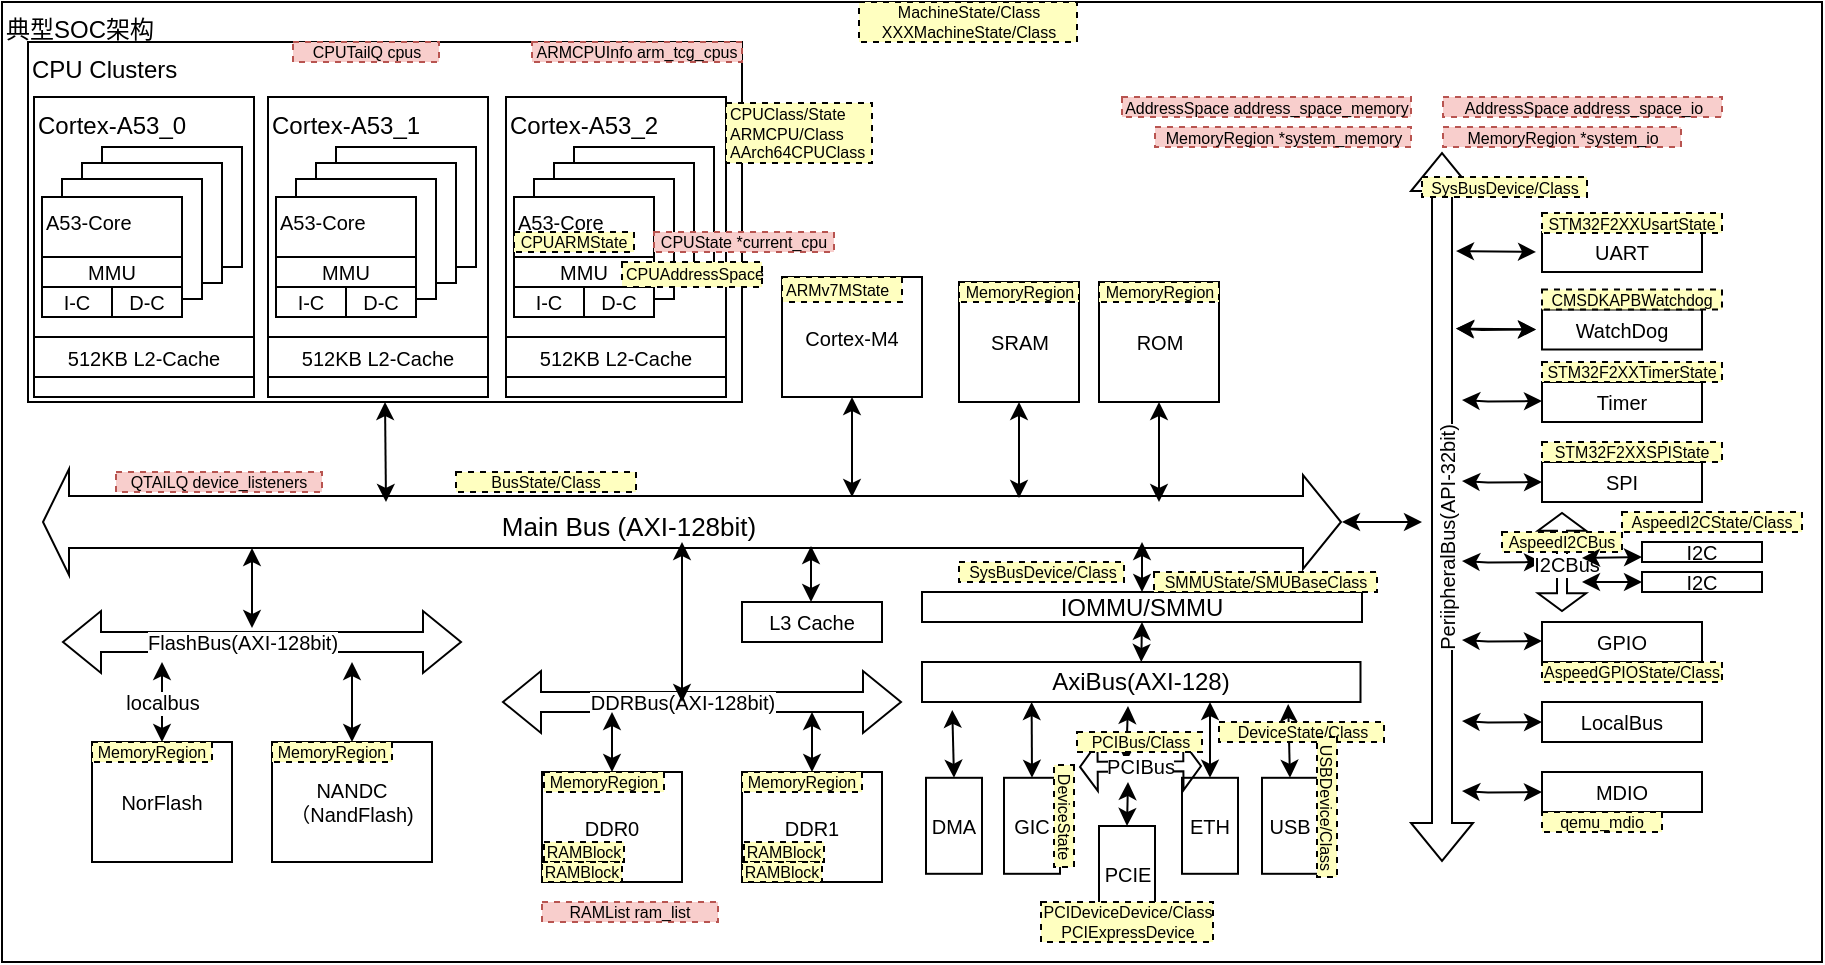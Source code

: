 <mxfile version="16.6.1" type="github">
  <diagram id="VnctqEvDakH-E4vY3DTq" name="Page-1">
    <mxGraphModel dx="1422" dy="849" grid="1" gridSize="10" guides="1" tooltips="1" connect="1" arrows="1" fold="1" page="1" pageScale="1" pageWidth="827" pageHeight="1169" math="0" shadow="0">
      <root>
        <mxCell id="0" />
        <mxCell id="1" parent="0" />
        <mxCell id="Lrsph0wkBrEnWwIKH0t9-1" value="&lt;font style=&quot;font-size: 12px&quot;&gt;典型SOC架构&lt;/font&gt;" style="rounded=0;whiteSpace=wrap;html=1;fontSize=8;align=left;verticalAlign=top;" vertex="1" parent="1">
          <mxGeometry x="20" y="50" width="910" height="480" as="geometry" />
        </mxCell>
        <mxCell id="Lrsph0wkBrEnWwIKH0t9-2" value="CPU Clusters" style="rounded=0;whiteSpace=wrap;html=1;align=left;verticalAlign=top;" vertex="1" parent="1">
          <mxGeometry x="33" y="70" width="357" height="180" as="geometry" />
        </mxCell>
        <mxCell id="Lrsph0wkBrEnWwIKH0t9-3" value="Cortex-A53_0" style="rounded=0;whiteSpace=wrap;html=1;align=left;horizontal=1;verticalAlign=top;" vertex="1" parent="1">
          <mxGeometry x="36" y="97.5" width="110" height="150" as="geometry" />
        </mxCell>
        <mxCell id="Lrsph0wkBrEnWwIKH0t9-4" value="" style="rounded=0;whiteSpace=wrap;html=1;align=left;verticalAlign=top;fontSize=9;" vertex="1" parent="1">
          <mxGeometry x="70" y="122.5" width="70" height="60" as="geometry" />
        </mxCell>
        <mxCell id="Lrsph0wkBrEnWwIKH0t9-5" value="" style="rounded=0;whiteSpace=wrap;html=1;align=left;verticalAlign=top;fontSize=9;" vertex="1" parent="1">
          <mxGeometry x="60" y="130.5" width="70" height="60" as="geometry" />
        </mxCell>
        <mxCell id="Lrsph0wkBrEnWwIKH0t9-6" value="" style="rounded=0;whiteSpace=wrap;html=1;align=left;verticalAlign=top;fontSize=9;" vertex="1" parent="1">
          <mxGeometry x="50" y="138.5" width="70" height="60" as="geometry" />
        </mxCell>
        <mxCell id="Lrsph0wkBrEnWwIKH0t9-7" value="&lt;span style=&quot;font-size: 10px&quot;&gt;A53-Core&lt;/span&gt;" style="rounded=0;whiteSpace=wrap;html=1;align=left;verticalAlign=top;fontSize=9;" vertex="1" parent="1">
          <mxGeometry x="40" y="147.5" width="70" height="60" as="geometry" />
        </mxCell>
        <mxCell id="Lrsph0wkBrEnWwIKH0t9-8" value="GIC" style="rounded=0;whiteSpace=wrap;html=1;fontSize=10;" vertex="1" parent="1">
          <mxGeometry x="521" y="437.9" width="28" height="48" as="geometry" />
        </mxCell>
        <mxCell id="Lrsph0wkBrEnWwIKH0t9-9" value="" style="shape=flexArrow;endArrow=classic;startArrow=classic;html=1;rounded=0;fontSize=10;startWidth=26;startSize=4;width=26;" edge="1" parent="1">
          <mxGeometry width="100" height="100" relative="1" as="geometry">
            <mxPoint x="40" y="310" as="sourcePoint" />
            <mxPoint x="690" y="310" as="targetPoint" />
          </mxGeometry>
        </mxCell>
        <mxCell id="Lrsph0wkBrEnWwIKH0t9-10" value="Main Bus (AXI-128bit)" style="edgeLabel;html=1;align=center;verticalAlign=middle;resizable=0;points=[];fontSize=13;" vertex="1" connectable="0" parent="Lrsph0wkBrEnWwIKH0t9-9">
          <mxGeometry x="-0.099" y="-2" relative="1" as="geometry">
            <mxPoint as="offset" />
          </mxGeometry>
        </mxCell>
        <mxCell id="Lrsph0wkBrEnWwIKH0t9-11" value="SRAM" style="rounded=0;whiteSpace=wrap;html=1;fontSize=10;" vertex="1" parent="1">
          <mxGeometry x="498.5" y="190" width="60" height="60" as="geometry" />
        </mxCell>
        <mxCell id="Lrsph0wkBrEnWwIKH0t9-12" value="NorFlash" style="rounded=0;whiteSpace=wrap;html=1;fontSize=10;" vertex="1" parent="1">
          <mxGeometry x="65" y="420" width="70" height="60" as="geometry" />
        </mxCell>
        <mxCell id="Lrsph0wkBrEnWwIKH0t9-13" value="DDR0" style="rounded=0;whiteSpace=wrap;html=1;fontSize=10;" vertex="1" parent="1">
          <mxGeometry x="290" y="435" width="70" height="55" as="geometry" />
        </mxCell>
        <mxCell id="Lrsph0wkBrEnWwIKH0t9-14" value="" style="shape=flexArrow;endArrow=classic;startArrow=classic;html=1;rounded=0;fontSize=10;" edge="1" parent="1">
          <mxGeometry width="100" height="100" relative="1" as="geometry">
            <mxPoint x="50" y="370" as="sourcePoint" />
            <mxPoint x="250" y="370" as="targetPoint" />
          </mxGeometry>
        </mxCell>
        <mxCell id="Lrsph0wkBrEnWwIKH0t9-15" value="FlashBus(AXI-128bit)" style="edgeLabel;html=1;align=center;verticalAlign=middle;resizable=0;points=[];fontSize=10;" vertex="1" connectable="0" parent="Lrsph0wkBrEnWwIKH0t9-14">
          <mxGeometry x="-0.099" y="-2" relative="1" as="geometry">
            <mxPoint y="-2" as="offset" />
          </mxGeometry>
        </mxCell>
        <mxCell id="Lrsph0wkBrEnWwIKH0t9-16" value="NANDC&lt;br&gt;（NandFlash)" style="rounded=0;whiteSpace=wrap;html=1;fontSize=10;" vertex="1" parent="1">
          <mxGeometry x="155" y="420" width="80" height="60" as="geometry" />
        </mxCell>
        <mxCell id="Lrsph0wkBrEnWwIKH0t9-17" value="DMA" style="rounded=0;whiteSpace=wrap;html=1;fontSize=10;" vertex="1" parent="1">
          <mxGeometry x="482" y="437.9" width="28" height="48" as="geometry" />
        </mxCell>
        <mxCell id="Lrsph0wkBrEnWwIKH0t9-18" value="" style="shape=flexArrow;endArrow=classic;startArrow=classic;html=1;rounded=0;fontSize=10;" edge="1" parent="1">
          <mxGeometry width="100" height="100" relative="1" as="geometry">
            <mxPoint x="270" y="400" as="sourcePoint" />
            <mxPoint x="470" y="400" as="targetPoint" />
          </mxGeometry>
        </mxCell>
        <mxCell id="Lrsph0wkBrEnWwIKH0t9-19" value="DDRBus(AXI-128bit)" style="edgeLabel;html=1;align=center;verticalAlign=middle;resizable=0;points=[];fontSize=10;" vertex="1" connectable="0" parent="Lrsph0wkBrEnWwIKH0t9-18">
          <mxGeometry x="-0.099" y="-2" relative="1" as="geometry">
            <mxPoint y="-2" as="offset" />
          </mxGeometry>
        </mxCell>
        <mxCell id="Lrsph0wkBrEnWwIKH0t9-20" value="MMU" style="rounded=0;whiteSpace=wrap;html=1;fontSize=10;" vertex="1" parent="1">
          <mxGeometry x="40" y="177.5" width="70" height="15" as="geometry" />
        </mxCell>
        <mxCell id="Lrsph0wkBrEnWwIKH0t9-21" value="IOMMU/SMMU" style="rounded=0;whiteSpace=wrap;html=1;fontSize=12;" vertex="1" parent="1">
          <mxGeometry x="480" y="345" width="220" height="15" as="geometry" />
        </mxCell>
        <mxCell id="Lrsph0wkBrEnWwIKH0t9-22" value="" style="endArrow=classic;startArrow=classic;html=1;rounded=0;fontSize=10;entryX=0.5;entryY=0;entryDx=0;entryDy=0;" edge="1" parent="1" target="Lrsph0wkBrEnWwIKH0t9-21">
          <mxGeometry width="50" height="50" relative="1" as="geometry">
            <mxPoint x="590" y="320" as="sourcePoint" />
            <mxPoint x="655" y="177.5" as="targetPoint" />
          </mxGeometry>
        </mxCell>
        <mxCell id="Lrsph0wkBrEnWwIKH0t9-23" value="PCIE" style="rounded=0;whiteSpace=wrap;html=1;fontSize=10;" vertex="1" parent="1">
          <mxGeometry x="568.5" y="462.0" width="28" height="48" as="geometry" />
        </mxCell>
        <mxCell id="Lrsph0wkBrEnWwIKH0t9-24" value="" style="endArrow=classic;startArrow=classic;html=1;rounded=0;fontSize=10;entryX=0.5;entryY=1;entryDx=0;entryDy=0;" edge="1" parent="1" target="Lrsph0wkBrEnWwIKH0t9-11">
          <mxGeometry width="50" height="50" relative="1" as="geometry">
            <mxPoint x="528.5" y="298" as="sourcePoint" />
            <mxPoint x="717" y="257.5" as="targetPoint" />
          </mxGeometry>
        </mxCell>
        <mxCell id="Lrsph0wkBrEnWwIKH0t9-25" value="" style="endArrow=classic;startArrow=classic;html=1;rounded=0;fontSize=10;entryX=0.5;entryY=0;entryDx=0;entryDy=0;exitX=0.25;exitY=1;exitDx=0;exitDy=0;" edge="1" parent="1" source="Lrsph0wkBrEnWwIKH0t9-50" target="Lrsph0wkBrEnWwIKH0t9-8">
          <mxGeometry width="50" height="50" relative="1" as="geometry">
            <mxPoint x="560" y="407.9" as="sourcePoint" />
            <mxPoint x="563" y="552.9" as="targetPoint" />
          </mxGeometry>
        </mxCell>
        <mxCell id="Lrsph0wkBrEnWwIKH0t9-26" value="" style="endArrow=classic;startArrow=classic;html=1;rounded=0;fontSize=10;entryX=0.5;entryY=1;entryDx=0;entryDy=0;" edge="1" parent="1" target="Lrsph0wkBrEnWwIKH0t9-2">
          <mxGeometry width="50" height="50" relative="1" as="geometry">
            <mxPoint x="212" y="300" as="sourcePoint" />
            <mxPoint x="485" y="260" as="targetPoint" />
          </mxGeometry>
        </mxCell>
        <mxCell id="Lrsph0wkBrEnWwIKH0t9-27" value="" style="endArrow=classic;startArrow=classic;html=1;rounded=0;fontSize=10;" edge="1" parent="1">
          <mxGeometry width="50" height="50" relative="1" as="geometry">
            <mxPoint x="145" y="363" as="sourcePoint" />
            <mxPoint x="145" y="323" as="targetPoint" />
          </mxGeometry>
        </mxCell>
        <mxCell id="Lrsph0wkBrEnWwIKH0t9-28" value="localbus" style="endArrow=classic;startArrow=classic;html=1;rounded=0;fontSize=10;" edge="1" parent="1">
          <mxGeometry width="50" height="50" relative="1" as="geometry">
            <mxPoint x="100" y="420" as="sourcePoint" />
            <mxPoint x="100" y="380" as="targetPoint" />
          </mxGeometry>
        </mxCell>
        <mxCell id="Lrsph0wkBrEnWwIKH0t9-29" value="" style="endArrow=classic;startArrow=classic;html=1;rounded=0;fontSize=10;" edge="1" parent="1">
          <mxGeometry width="50" height="50" relative="1" as="geometry">
            <mxPoint x="195" y="420" as="sourcePoint" />
            <mxPoint x="195" y="380" as="targetPoint" />
          </mxGeometry>
        </mxCell>
        <mxCell id="Lrsph0wkBrEnWwIKH0t9-30" value="DDR1" style="rounded=0;whiteSpace=wrap;html=1;fontSize=10;" vertex="1" parent="1">
          <mxGeometry x="390" y="435" width="70" height="55" as="geometry" />
        </mxCell>
        <mxCell id="Lrsph0wkBrEnWwIKH0t9-31" value="" style="endArrow=classic;startArrow=classic;html=1;rounded=0;fontSize=10;" edge="1" parent="1">
          <mxGeometry width="50" height="50" relative="1" as="geometry">
            <mxPoint x="424.5" y="350" as="sourcePoint" />
            <mxPoint x="424.5" y="322" as="targetPoint" />
          </mxGeometry>
        </mxCell>
        <mxCell id="Lrsph0wkBrEnWwIKH0t9-32" value="" style="endArrow=classic;startArrow=classic;html=1;rounded=0;fontSize=10;exitX=0.5;exitY=0;exitDx=0;exitDy=0;" edge="1" parent="1" source="Lrsph0wkBrEnWwIKH0t9-13">
          <mxGeometry width="50" height="50" relative="1" as="geometry">
            <mxPoint x="370" y="385" as="sourcePoint" />
            <mxPoint x="325" y="405" as="targetPoint" />
          </mxGeometry>
        </mxCell>
        <mxCell id="Lrsph0wkBrEnWwIKH0t9-33" value="" style="endArrow=classic;startArrow=classic;html=1;rounded=0;fontSize=10;exitX=0.5;exitY=0;exitDx=0;exitDy=0;" edge="1" parent="1" source="Lrsph0wkBrEnWwIKH0t9-30">
          <mxGeometry width="50" height="50" relative="1" as="geometry">
            <mxPoint x="335" y="445" as="sourcePoint" />
            <mxPoint x="425" y="405" as="targetPoint" />
          </mxGeometry>
        </mxCell>
        <mxCell id="Lrsph0wkBrEnWwIKH0t9-34" value="" style="shape=flexArrow;endArrow=classic;startArrow=classic;html=1;rounded=0;fontSize=10;" edge="1" parent="1">
          <mxGeometry width="100" height="100" relative="1" as="geometry">
            <mxPoint x="740" y="480" as="sourcePoint" />
            <mxPoint x="740" y="125" as="targetPoint" />
          </mxGeometry>
        </mxCell>
        <mxCell id="Lrsph0wkBrEnWwIKH0t9-35" value="PeriipheralBus(API-32bit)" style="edgeLabel;html=1;align=center;verticalAlign=middle;resizable=0;points=[];fontSize=10;horizontal=0;" vertex="1" connectable="0" parent="Lrsph0wkBrEnWwIKH0t9-34">
          <mxGeometry x="-0.099" y="-2" relative="1" as="geometry">
            <mxPoint y="-2" as="offset" />
          </mxGeometry>
        </mxCell>
        <mxCell id="Lrsph0wkBrEnWwIKH0t9-36" value="" style="endArrow=classic;startArrow=classic;html=1;rounded=0;fontSize=10;" edge="1" parent="1">
          <mxGeometry width="50" height="50" relative="1" as="geometry">
            <mxPoint x="690" y="310" as="sourcePoint" />
            <mxPoint x="730" y="310" as="targetPoint" />
          </mxGeometry>
        </mxCell>
        <mxCell id="Lrsph0wkBrEnWwIKH0t9-37" value="UART" style="rounded=0;whiteSpace=wrap;html=1;fontSize=10;horizontal=1;" vertex="1" parent="1">
          <mxGeometry x="790" y="165" width="80" height="20" as="geometry" />
        </mxCell>
        <mxCell id="Lrsph0wkBrEnWwIKH0t9-38" value="" style="endArrow=classic;startArrow=classic;html=1;rounded=0;fontSize=10;" edge="1" parent="1">
          <mxGeometry width="50" height="50" relative="1" as="geometry">
            <mxPoint x="747" y="174.5" as="sourcePoint" />
            <mxPoint x="787" y="175" as="targetPoint" />
          </mxGeometry>
        </mxCell>
        <mxCell id="Lrsph0wkBrEnWwIKH0t9-39" value="Cortex-M4" style="rounded=0;whiteSpace=wrap;html=1;fontSize=10;" vertex="1" parent="1">
          <mxGeometry x="410" y="187.5" width="70" height="60" as="geometry" />
        </mxCell>
        <mxCell id="Lrsph0wkBrEnWwIKH0t9-40" value="" style="endArrow=classic;startArrow=classic;html=1;rounded=0;fontSize=10;entryX=0.5;entryY=1;entryDx=0;entryDy=0;" edge="1" parent="1" target="Lrsph0wkBrEnWwIKH0t9-39">
          <mxGeometry width="50" height="50" relative="1" as="geometry">
            <mxPoint x="445" y="297.5" as="sourcePoint" />
            <mxPoint x="595" y="257.5" as="targetPoint" />
          </mxGeometry>
        </mxCell>
        <mxCell id="Lrsph0wkBrEnWwIKH0t9-41" value="WatchDog" style="rounded=0;whiteSpace=wrap;html=1;fontSize=10;horizontal=1;" vertex="1" parent="1">
          <mxGeometry x="790" y="203.75" width="80" height="20" as="geometry" />
        </mxCell>
        <mxCell id="Lrsph0wkBrEnWwIKH0t9-42" value="Timer" style="rounded=0;whiteSpace=wrap;html=1;fontSize=10;horizontal=1;" vertex="1" parent="1">
          <mxGeometry x="790" y="240" width="80" height="20" as="geometry" />
        </mxCell>
        <mxCell id="Lrsph0wkBrEnWwIKH0t9-43" value="SPI" style="rounded=0;whiteSpace=wrap;html=1;fontSize=10;horizontal=1;" vertex="1" parent="1">
          <mxGeometry x="790" y="280" width="80" height="20" as="geometry" />
        </mxCell>
        <mxCell id="Lrsph0wkBrEnWwIKH0t9-44" value="I2C" style="rounded=0;whiteSpace=wrap;html=1;fontSize=10;horizontal=1;" vertex="1" parent="1">
          <mxGeometry x="840" y="320" width="60" height="10" as="geometry" />
        </mxCell>
        <mxCell id="Lrsph0wkBrEnWwIKH0t9-45" value="GPIO" style="rounded=0;whiteSpace=wrap;html=1;fontSize=10;horizontal=1;" vertex="1" parent="1">
          <mxGeometry x="790" y="360" width="80" height="20" as="geometry" />
        </mxCell>
        <mxCell id="Lrsph0wkBrEnWwIKH0t9-46" value="ROM" style="rounded=0;whiteSpace=wrap;html=1;fontSize=10;" vertex="1" parent="1">
          <mxGeometry x="568.5" y="190" width="60" height="60" as="geometry" />
        </mxCell>
        <mxCell id="Lrsph0wkBrEnWwIKH0t9-47" value="" style="endArrow=classic;startArrow=classic;html=1;rounded=0;fontSize=10;entryX=0.5;entryY=1;entryDx=0;entryDy=0;" edge="1" parent="1" target="Lrsph0wkBrEnWwIKH0t9-46">
          <mxGeometry width="50" height="50" relative="1" as="geometry">
            <mxPoint x="598.5" y="300" as="sourcePoint" />
            <mxPoint x="538.5" y="260" as="targetPoint" />
          </mxGeometry>
        </mxCell>
        <mxCell id="Lrsph0wkBrEnWwIKH0t9-48" value="L3 Cache" style="rounded=0;whiteSpace=wrap;html=1;fontSize=10;" vertex="1" parent="1">
          <mxGeometry x="390" y="350" width="70" height="20" as="geometry" />
        </mxCell>
        <mxCell id="Lrsph0wkBrEnWwIKH0t9-49" value="" style="endArrow=classic;startArrow=classic;html=1;rounded=0;fontSize=10;" edge="1" parent="1">
          <mxGeometry width="50" height="50" relative="1" as="geometry">
            <mxPoint x="360" y="400" as="sourcePoint" />
            <mxPoint x="360" y="320" as="targetPoint" />
          </mxGeometry>
        </mxCell>
        <mxCell id="Lrsph0wkBrEnWwIKH0t9-50" value="AxiBus(AXI-128)" style="rounded=0;whiteSpace=wrap;html=1;fontSize=12;" vertex="1" parent="1">
          <mxGeometry x="480" y="380" width="219.25" height="20" as="geometry" />
        </mxCell>
        <mxCell id="Lrsph0wkBrEnWwIKH0t9-51" value="" style="endArrow=classic;startArrow=classic;html=1;rounded=0;fontSize=10;entryX=0.5;entryY=0;entryDx=0;entryDy=0;exitX=0.5;exitY=1;exitDx=0;exitDy=0;" edge="1" parent="1" source="Lrsph0wkBrEnWwIKH0t9-21" target="Lrsph0wkBrEnWwIKH0t9-50">
          <mxGeometry width="50" height="50" relative="1" as="geometry">
            <mxPoint x="570" y="370" as="sourcePoint" />
            <mxPoint x="580" y="358" as="targetPoint" />
          </mxGeometry>
        </mxCell>
        <mxCell id="Lrsph0wkBrEnWwIKH0t9-52" value="ETH" style="rounded=0;whiteSpace=wrap;html=1;fontSize=10;" vertex="1" parent="1">
          <mxGeometry x="610" y="437.9" width="28" height="48" as="geometry" />
        </mxCell>
        <mxCell id="Lrsph0wkBrEnWwIKH0t9-53" value="" style="endArrow=classic;startArrow=classic;html=1;rounded=0;fontSize=10;" edge="1" parent="1">
          <mxGeometry width="50" height="50" relative="1" as="geometry">
            <mxPoint x="747" y="213.25" as="sourcePoint" />
            <mxPoint x="787" y="213.75" as="targetPoint" />
          </mxGeometry>
        </mxCell>
        <mxCell id="Lrsph0wkBrEnWwIKH0t9-54" value="" style="endArrow=classic;startArrow=classic;html=1;rounded=0;fontSize=10;" edge="1" parent="1">
          <mxGeometry width="50" height="50" relative="1" as="geometry">
            <mxPoint x="747" y="213.25" as="sourcePoint" />
            <mxPoint x="787" y="213.75" as="targetPoint" />
            <Array as="points">
              <mxPoint x="760" y="214" />
            </Array>
          </mxGeometry>
        </mxCell>
        <mxCell id="Lrsph0wkBrEnWwIKH0t9-55" value="" style="endArrow=classic;startArrow=classic;html=1;rounded=0;fontSize=10;" edge="1" parent="1">
          <mxGeometry width="50" height="50" relative="1" as="geometry">
            <mxPoint x="750" y="249" as="sourcePoint" />
            <mxPoint x="790" y="249.5" as="targetPoint" />
            <Array as="points">
              <mxPoint x="763" y="249.75" />
            </Array>
          </mxGeometry>
        </mxCell>
        <mxCell id="Lrsph0wkBrEnWwIKH0t9-56" value="" style="endArrow=classic;startArrow=classic;html=1;rounded=0;fontSize=10;" edge="1" parent="1">
          <mxGeometry width="50" height="50" relative="1" as="geometry">
            <mxPoint x="750" y="289.5" as="sourcePoint" />
            <mxPoint x="790" y="290" as="targetPoint" />
            <Array as="points">
              <mxPoint x="763" y="290.25" />
            </Array>
          </mxGeometry>
        </mxCell>
        <mxCell id="Lrsph0wkBrEnWwIKH0t9-57" value="" style="endArrow=classic;startArrow=classic;html=1;rounded=0;fontSize=10;" edge="1" parent="1">
          <mxGeometry width="50" height="50" relative="1" as="geometry">
            <mxPoint x="750" y="329.5" as="sourcePoint" />
            <mxPoint x="790" y="330" as="targetPoint" />
            <Array as="points">
              <mxPoint x="763" y="330.25" />
            </Array>
          </mxGeometry>
        </mxCell>
        <mxCell id="Lrsph0wkBrEnWwIKH0t9-58" value="" style="endArrow=classic;startArrow=classic;html=1;rounded=0;fontSize=10;" edge="1" parent="1">
          <mxGeometry width="50" height="50" relative="1" as="geometry">
            <mxPoint x="750" y="369" as="sourcePoint" />
            <mxPoint x="790" y="369.5" as="targetPoint" />
            <Array as="points">
              <mxPoint x="763" y="369.75" />
            </Array>
          </mxGeometry>
        </mxCell>
        <mxCell id="Lrsph0wkBrEnWwIKH0t9-59" value="LocalBus" style="rounded=0;whiteSpace=wrap;html=1;fontSize=10;horizontal=1;" vertex="1" parent="1">
          <mxGeometry x="790" y="400" width="80" height="20" as="geometry" />
        </mxCell>
        <mxCell id="Lrsph0wkBrEnWwIKH0t9-60" value="MDIO" style="rounded=0;whiteSpace=wrap;html=1;fontSize=10;horizontal=1;" vertex="1" parent="1">
          <mxGeometry x="790" y="435" width="80" height="20" as="geometry" />
        </mxCell>
        <mxCell id="Lrsph0wkBrEnWwIKH0t9-61" value="" style="endArrow=classic;startArrow=classic;html=1;rounded=0;fontSize=10;" edge="1" parent="1">
          <mxGeometry width="50" height="50" relative="1" as="geometry">
            <mxPoint x="750" y="409.5" as="sourcePoint" />
            <mxPoint x="790" y="410" as="targetPoint" />
            <Array as="points">
              <mxPoint x="763" y="410.25" />
            </Array>
          </mxGeometry>
        </mxCell>
        <mxCell id="Lrsph0wkBrEnWwIKH0t9-62" value="" style="endArrow=classic;startArrow=classic;html=1;rounded=0;fontSize=10;" edge="1" parent="1">
          <mxGeometry width="50" height="50" relative="1" as="geometry">
            <mxPoint x="750" y="444.5" as="sourcePoint" />
            <mxPoint x="790" y="445" as="targetPoint" />
            <Array as="points">
              <mxPoint x="763" y="445.25" />
            </Array>
          </mxGeometry>
        </mxCell>
        <mxCell id="Lrsph0wkBrEnWwIKH0t9-63" value="&lt;font style=&quot;font-size: 10px&quot;&gt;I-C&lt;/font&gt;" style="rounded=0;whiteSpace=wrap;html=1;fontSize=7;" vertex="1" parent="1">
          <mxGeometry x="40" y="192.5" width="35" height="15" as="geometry" />
        </mxCell>
        <mxCell id="Lrsph0wkBrEnWwIKH0t9-64" value="D-C" style="rounded=0;whiteSpace=wrap;html=1;fontSize=10;" vertex="1" parent="1">
          <mxGeometry x="75" y="192.5" width="35" height="15" as="geometry" />
        </mxCell>
        <mxCell id="Lrsph0wkBrEnWwIKH0t9-65" value="512KB L2-Cache" style="rounded=0;whiteSpace=wrap;html=1;fontSize=10;" vertex="1" parent="1">
          <mxGeometry x="36" y="217.5" width="110" height="20" as="geometry" />
        </mxCell>
        <mxCell id="Lrsph0wkBrEnWwIKH0t9-66" value="Cortex-A53_1" style="rounded=0;whiteSpace=wrap;html=1;align=left;horizontal=1;verticalAlign=top;" vertex="1" parent="1">
          <mxGeometry x="153" y="97.5" width="110" height="150" as="geometry" />
        </mxCell>
        <mxCell id="Lrsph0wkBrEnWwIKH0t9-67" value="" style="rounded=0;whiteSpace=wrap;html=1;align=left;verticalAlign=top;fontSize=9;" vertex="1" parent="1">
          <mxGeometry x="187" y="122.5" width="70" height="60" as="geometry" />
        </mxCell>
        <mxCell id="Lrsph0wkBrEnWwIKH0t9-68" value="" style="rounded=0;whiteSpace=wrap;html=1;align=left;verticalAlign=top;fontSize=9;" vertex="1" parent="1">
          <mxGeometry x="177" y="130.5" width="70" height="60" as="geometry" />
        </mxCell>
        <mxCell id="Lrsph0wkBrEnWwIKH0t9-69" value="" style="rounded=0;whiteSpace=wrap;html=1;align=left;verticalAlign=top;fontSize=9;" vertex="1" parent="1">
          <mxGeometry x="167" y="138.5" width="70" height="60" as="geometry" />
        </mxCell>
        <mxCell id="Lrsph0wkBrEnWwIKH0t9-70" value="&lt;span style=&quot;font-size: 10px&quot;&gt;A53-Core&lt;/span&gt;" style="rounded=0;whiteSpace=wrap;html=1;align=left;verticalAlign=top;fontSize=9;" vertex="1" parent="1">
          <mxGeometry x="157" y="147.5" width="70" height="60" as="geometry" />
        </mxCell>
        <mxCell id="Lrsph0wkBrEnWwIKH0t9-71" value="MMU" style="rounded=0;whiteSpace=wrap;html=1;fontSize=10;" vertex="1" parent="1">
          <mxGeometry x="157" y="177.5" width="70" height="15" as="geometry" />
        </mxCell>
        <mxCell id="Lrsph0wkBrEnWwIKH0t9-72" value="I-C" style="rounded=0;whiteSpace=wrap;html=1;fontSize=10;" vertex="1" parent="1">
          <mxGeometry x="157" y="192.5" width="35" height="15" as="geometry" />
        </mxCell>
        <mxCell id="Lrsph0wkBrEnWwIKH0t9-73" value="D-C" style="rounded=0;whiteSpace=wrap;html=1;fontSize=10;" vertex="1" parent="1">
          <mxGeometry x="192" y="192.5" width="35" height="15" as="geometry" />
        </mxCell>
        <mxCell id="Lrsph0wkBrEnWwIKH0t9-74" value="512KB L2-Cache" style="rounded=0;whiteSpace=wrap;html=1;fontSize=10;" vertex="1" parent="1">
          <mxGeometry x="153" y="217.5" width="110" height="20" as="geometry" />
        </mxCell>
        <mxCell id="Lrsph0wkBrEnWwIKH0t9-75" value="Cortex-A53_2" style="rounded=0;whiteSpace=wrap;html=1;align=left;horizontal=1;verticalAlign=top;" vertex="1" parent="1">
          <mxGeometry x="272" y="97.5" width="110" height="150" as="geometry" />
        </mxCell>
        <mxCell id="Lrsph0wkBrEnWwIKH0t9-76" value="" style="rounded=0;whiteSpace=wrap;html=1;align=left;verticalAlign=top;fontSize=9;" vertex="1" parent="1">
          <mxGeometry x="306" y="122.5" width="70" height="60" as="geometry" />
        </mxCell>
        <mxCell id="Lrsph0wkBrEnWwIKH0t9-77" value="" style="rounded=0;whiteSpace=wrap;html=1;align=left;verticalAlign=top;fontSize=9;" vertex="1" parent="1">
          <mxGeometry x="296" y="130.5" width="70" height="60" as="geometry" />
        </mxCell>
        <mxCell id="Lrsph0wkBrEnWwIKH0t9-78" value="" style="rounded=0;whiteSpace=wrap;html=1;align=left;verticalAlign=top;fontSize=9;" vertex="1" parent="1">
          <mxGeometry x="286" y="138.5" width="70" height="60" as="geometry" />
        </mxCell>
        <mxCell id="Lrsph0wkBrEnWwIKH0t9-79" value="&lt;span style=&quot;font-size: 10px&quot;&gt;A53-Core&lt;/span&gt;" style="rounded=0;whiteSpace=wrap;html=1;align=left;verticalAlign=top;fontSize=9;" vertex="1" parent="1">
          <mxGeometry x="276" y="147.5" width="70" height="60" as="geometry" />
        </mxCell>
        <mxCell id="Lrsph0wkBrEnWwIKH0t9-80" value="MMU" style="rounded=0;whiteSpace=wrap;html=1;fontSize=10;" vertex="1" parent="1">
          <mxGeometry x="276" y="177.5" width="70" height="15" as="geometry" />
        </mxCell>
        <mxCell id="Lrsph0wkBrEnWwIKH0t9-81" value="I-C" style="rounded=0;whiteSpace=wrap;html=1;fontSize=10;" vertex="1" parent="1">
          <mxGeometry x="276" y="192.5" width="35" height="15" as="geometry" />
        </mxCell>
        <mxCell id="Lrsph0wkBrEnWwIKH0t9-82" value="D-C" style="rounded=0;whiteSpace=wrap;html=1;fontSize=10;" vertex="1" parent="1">
          <mxGeometry x="311" y="192.5" width="35" height="15" as="geometry" />
        </mxCell>
        <mxCell id="Lrsph0wkBrEnWwIKH0t9-83" value="512KB L2-Cache" style="rounded=0;whiteSpace=wrap;html=1;fontSize=10;" vertex="1" parent="1">
          <mxGeometry x="272" y="217.5" width="110" height="20" as="geometry" />
        </mxCell>
        <mxCell id="Lrsph0wkBrEnWwIKH0t9-84" value="&lt;span style=&quot;text-align: left&quot;&gt;MachineState/Class&lt;br&gt;XXXMachineState/Class&lt;br&gt;&lt;/span&gt;" style="rounded=0;whiteSpace=wrap;html=1;fontSize=8;dashed=1;fillColor=#FFFFC0;" vertex="1" parent="1">
          <mxGeometry x="448.5" y="50" width="109" height="20" as="geometry" />
        </mxCell>
        <mxCell id="Lrsph0wkBrEnWwIKH0t9-85" value="&lt;span style=&quot;text-align: left&quot;&gt;CPUTailQ cpus&lt;/span&gt;" style="rounded=0;whiteSpace=wrap;html=1;fontSize=8;dashed=1;fillColor=#f8cecc;strokeColor=#b85450;" vertex="1" parent="1">
          <mxGeometry x="165.5" y="70" width="73" height="10" as="geometry" />
        </mxCell>
        <mxCell id="Lrsph0wkBrEnWwIKH0t9-86" value="&lt;span style=&quot;&quot;&gt;CPUClass/State&lt;/span&gt;&lt;br style=&quot;&quot;&gt;&lt;span style=&quot;&quot;&gt;ARMCPU/Class&lt;/span&gt;&lt;br style=&quot;&quot;&gt;&lt;span style=&quot;&quot;&gt;AArch64CPUClass&lt;/span&gt;" style="rounded=0;whiteSpace=wrap;html=1;fontSize=8;dashed=1;fillColor=#FFFFC0;align=left;" vertex="1" parent="1">
          <mxGeometry x="382" y="100.5" width="73" height="30" as="geometry" />
        </mxCell>
        <mxCell id="Lrsph0wkBrEnWwIKH0t9-87" value="&lt;span style=&quot;text-align: left&quot;&gt;CPUState *current_cpu&lt;/span&gt;" style="rounded=0;whiteSpace=wrap;html=1;fontSize=8;dashed=1;fillColor=#f8cecc;strokeColor=#b85450;" vertex="1" parent="1">
          <mxGeometry x="346" y="165" width="90" height="10" as="geometry" />
        </mxCell>
        <mxCell id="Lrsph0wkBrEnWwIKH0t9-88" value="&lt;div style=&quot;text-align: left&quot;&gt;&lt;span&gt;SMMUState/SMUBaseClass&lt;/span&gt;&lt;/div&gt;" style="rounded=0;whiteSpace=wrap;html=1;fontSize=8;dashed=1;fillColor=#FFFFC0;" vertex="1" parent="1">
          <mxGeometry x="596" y="335" width="111.5" height="10" as="geometry" />
        </mxCell>
        <mxCell id="Lrsph0wkBrEnWwIKH0t9-89" value="&lt;span style=&quot;text-align: left&quot;&gt;BusState/Class&lt;/span&gt;" style="rounded=0;whiteSpace=wrap;html=1;fontSize=8;dashed=1;fillColor=#FFFFC0;" vertex="1" parent="1">
          <mxGeometry x="247" y="285" width="90" height="10" as="geometry" />
        </mxCell>
        <mxCell id="Lrsph0wkBrEnWwIKH0t9-90" value="ARMv7MState" style="rounded=0;whiteSpace=wrap;html=1;fontSize=8;dashed=1;fillColor=#FFFFC0;align=left;" vertex="1" parent="1">
          <mxGeometry x="410" y="187.5" width="60" height="12.5" as="geometry" />
        </mxCell>
        <mxCell id="Lrsph0wkBrEnWwIKH0t9-91" value="&lt;div style=&quot;text-align: left&quot;&gt;&lt;span&gt;CPUARMState&lt;/span&gt;&lt;/div&gt;" style="rounded=0;whiteSpace=wrap;html=1;fontSize=8;dashed=1;fillColor=#FFFFC0;" vertex="1" parent="1">
          <mxGeometry x="276" y="165" width="60" height="10" as="geometry" />
        </mxCell>
        <mxCell id="Lrsph0wkBrEnWwIKH0t9-92" value="&lt;div style=&quot;text-align: left&quot;&gt;&lt;span&gt;ARMCPUInfo arm_tcg_cpus&lt;/span&gt;&lt;/div&gt;" style="rounded=0;whiteSpace=wrap;html=1;fontSize=8;dashed=1;fillColor=#f8cecc;strokeColor=#b85450;" vertex="1" parent="1">
          <mxGeometry x="285" y="70" width="105" height="10" as="geometry" />
        </mxCell>
        <mxCell id="Lrsph0wkBrEnWwIKH0t9-93" value="&lt;div style=&quot;text-align: left&quot;&gt;&lt;span&gt;MemoryRegion&lt;/span&gt;&lt;/div&gt;" style="rounded=0;whiteSpace=wrap;html=1;fontSize=8;dashed=1;fillColor=#FFFFC0;" vertex="1" parent="1">
          <mxGeometry x="498.5" y="190" width="60" height="10" as="geometry" />
        </mxCell>
        <mxCell id="Lrsph0wkBrEnWwIKH0t9-94" value="&lt;div style=&quot;text-align: left&quot;&gt;&lt;span&gt;MemoryRegion&lt;/span&gt;&lt;/div&gt;" style="rounded=0;whiteSpace=wrap;html=1;fontSize=8;dashed=1;fillColor=#FFFFC0;" vertex="1" parent="1">
          <mxGeometry x="568.5" y="190" width="60" height="10" as="geometry" />
        </mxCell>
        <mxCell id="Lrsph0wkBrEnWwIKH0t9-95" value="&lt;div style=&quot;text-align: left&quot;&gt;&lt;span&gt;MemoryRegion&lt;/span&gt;&lt;/div&gt;" style="rounded=0;whiteSpace=wrap;html=1;fontSize=8;dashed=1;fillColor=#FFFFC0;" vertex="1" parent="1">
          <mxGeometry x="291" y="435" width="60" height="10" as="geometry" />
        </mxCell>
        <mxCell id="Lrsph0wkBrEnWwIKH0t9-96" value="&lt;div style=&quot;text-align: left&quot;&gt;&lt;span&gt;MemoryRegion&lt;/span&gt;&lt;/div&gt;" style="rounded=0;whiteSpace=wrap;html=1;fontSize=8;dashed=1;fillColor=#FFFFC0;" vertex="1" parent="1">
          <mxGeometry x="390" y="435" width="60" height="10" as="geometry" />
        </mxCell>
        <mxCell id="Lrsph0wkBrEnWwIKH0t9-97" value="&lt;div style=&quot;text-align: left&quot;&gt;&lt;span&gt;DeviceState&lt;/span&gt;&lt;/div&gt;" style="rounded=0;whiteSpace=wrap;html=1;fontSize=8;dashed=1;fillColor=#FFFFC0;rotation=90;" vertex="1" parent="1">
          <mxGeometry x="525.5" y="452" width="51" height="10" as="geometry" />
        </mxCell>
        <mxCell id="Lrsph0wkBrEnWwIKH0t9-98" value="USB" style="rounded=0;whiteSpace=wrap;html=1;fontSize=10;" vertex="1" parent="1">
          <mxGeometry x="650" y="437.9" width="28" height="48" as="geometry" />
        </mxCell>
        <mxCell id="Lrsph0wkBrEnWwIKH0t9-99" value="" style="endArrow=classic;startArrow=classic;html=1;rounded=0;fontSize=10;" edge="1" parent="1">
          <mxGeometry width="50" height="50" relative="1" as="geometry">
            <mxPoint x="583" y="402" as="sourcePoint" />
            <mxPoint x="582" y="430" as="targetPoint" />
          </mxGeometry>
        </mxCell>
        <mxCell id="Lrsph0wkBrEnWwIKH0t9-100" value="" style="endArrow=classic;startArrow=classic;html=1;rounded=0;fontSize=10;entryX=0.5;entryY=0;entryDx=0;entryDy=0;" edge="1" parent="1" target="Lrsph0wkBrEnWwIKH0t9-52">
          <mxGeometry width="50" height="50" relative="1" as="geometry">
            <mxPoint x="624" y="400" as="sourcePoint" />
            <mxPoint x="592.5" y="447.9" as="targetPoint" />
          </mxGeometry>
        </mxCell>
        <mxCell id="Lrsph0wkBrEnWwIKH0t9-101" value="" style="endArrow=classic;startArrow=classic;html=1;rounded=0;fontSize=10;entryX=0.5;entryY=0;entryDx=0;entryDy=0;exitX=0.835;exitY=1.05;exitDx=0;exitDy=0;exitPerimeter=0;" edge="1" parent="1" source="Lrsph0wkBrEnWwIKH0t9-50" target="Lrsph0wkBrEnWwIKH0t9-98">
          <mxGeometry width="50" height="50" relative="1" as="geometry">
            <mxPoint x="630.101" y="410" as="sourcePoint" />
            <mxPoint x="634" y="447.9" as="targetPoint" />
          </mxGeometry>
        </mxCell>
        <mxCell id="Lrsph0wkBrEnWwIKH0t9-102" value="&lt;div style=&quot;text-align: left&quot;&gt;&lt;span&gt;MemoryRegion&lt;/span&gt;&lt;/div&gt;" style="rounded=0;whiteSpace=wrap;html=1;fontSize=8;dashed=1;fillColor=#FFFFC0;" vertex="1" parent="1">
          <mxGeometry x="65" y="420" width="60" height="10" as="geometry" />
        </mxCell>
        <mxCell id="Lrsph0wkBrEnWwIKH0t9-103" value="&lt;div style=&quot;text-align: left&quot;&gt;&lt;span&gt;MemoryRegion&lt;/span&gt;&lt;/div&gt;" style="rounded=0;whiteSpace=wrap;html=1;fontSize=8;dashed=1;fillColor=#FFFFC0;" vertex="1" parent="1">
          <mxGeometry x="155" y="420" width="60" height="10" as="geometry" />
        </mxCell>
        <mxCell id="Lrsph0wkBrEnWwIKH0t9-104" value="&lt;div style=&quot;text-align: left&quot;&gt;STM32F2XXUsartState&lt;br&gt;&lt;/div&gt;" style="rounded=0;whiteSpace=wrap;html=1;fontSize=8;dashed=1;fillColor=#FFFFC0;" vertex="1" parent="1">
          <mxGeometry x="790" y="155.5" width="90" height="10" as="geometry" />
        </mxCell>
        <mxCell id="Lrsph0wkBrEnWwIKH0t9-105" value="SysBusDevice/Class" style="rounded=0;whiteSpace=wrap;html=1;fontSize=8;dashed=1;fillColor=#FFFFC0;" vertex="1" parent="1">
          <mxGeometry x="730" y="137.5" width="82.5" height="10" as="geometry" />
        </mxCell>
        <mxCell id="Lrsph0wkBrEnWwIKH0t9-106" value="SysBusDevice/Class" style="rounded=0;whiteSpace=wrap;html=1;fontSize=8;dashed=1;fillColor=#FFFFC0;" vertex="1" parent="1">
          <mxGeometry x="498.5" y="330" width="82.5" height="10" as="geometry" />
        </mxCell>
        <mxCell id="Lrsph0wkBrEnWwIKH0t9-107" value="" style="endArrow=classic;startArrow=classic;html=1;fontSize=12;exitX=0.5;exitY=0;exitDx=0;exitDy=0;entryX=0.069;entryY=1.197;entryDx=0;entryDy=0;entryPerimeter=0;" edge="1" parent="1" source="Lrsph0wkBrEnWwIKH0t9-17" target="Lrsph0wkBrEnWwIKH0t9-50">
          <mxGeometry width="50" height="50" relative="1" as="geometry">
            <mxPoint x="470" y="580" as="sourcePoint" />
            <mxPoint x="520" y="530" as="targetPoint" />
          </mxGeometry>
        </mxCell>
        <mxCell id="Lrsph0wkBrEnWwIKH0t9-108" value="DeviceState/Class" style="rounded=0;whiteSpace=wrap;html=1;fontSize=8;dashed=1;fillColor=#FFFFC0;" vertex="1" parent="1">
          <mxGeometry x="628.5" y="410" width="82.5" height="10" as="geometry" />
        </mxCell>
        <mxCell id="Lrsph0wkBrEnWwIKH0t9-109" value="USBDevice/Class" style="rounded=0;whiteSpace=wrap;html=1;fontSize=8;dashed=1;fillColor=#FFFFC0;rotation=90;" vertex="1" parent="1">
          <mxGeometry x="647.5" y="447.5" width="70" height="10" as="geometry" />
        </mxCell>
        <mxCell id="Lrsph0wkBrEnWwIKH0t9-110" value="PCIDeviceDevice/Class&lt;br&gt;PCIExpressDevice" style="rounded=0;whiteSpace=wrap;html=1;fontSize=8;dashed=1;fillColor=#FFFFC0;rotation=0;" vertex="1" parent="1">
          <mxGeometry x="539.5" y="500" width="86" height="20" as="geometry" />
        </mxCell>
        <mxCell id="Lrsph0wkBrEnWwIKH0t9-111" value="&lt;div style=&quot;text-align: left&quot;&gt;&lt;span&gt;QTAILQ device_listeners&lt;/span&gt;&lt;/div&gt;" style="rounded=0;whiteSpace=wrap;html=1;fontSize=8;dashed=1;fillColor=#f8cecc;strokeColor=#b85450;" vertex="1" parent="1">
          <mxGeometry x="77" y="285" width="103" height="10" as="geometry" />
        </mxCell>
        <mxCell id="Lrsph0wkBrEnWwIKH0t9-112" value="&lt;div style=&quot;text-align: left&quot;&gt;CMSDKAPBWatchdog&lt;br&gt;&lt;/div&gt;" style="rounded=0;whiteSpace=wrap;html=1;fontSize=8;dashed=1;fillColor=#FFFFC0;" vertex="1" parent="1">
          <mxGeometry x="790" y="193.75" width="90" height="10" as="geometry" />
        </mxCell>
        <mxCell id="Lrsph0wkBrEnWwIKH0t9-113" value="&lt;div style=&quot;text-align: left&quot;&gt;STM32F2XXTimerState&lt;br&gt;&lt;/div&gt;" style="rounded=0;whiteSpace=wrap;html=1;fontSize=8;dashed=1;fillColor=#FFFFC0;" vertex="1" parent="1">
          <mxGeometry x="790" y="230" width="90" height="10" as="geometry" />
        </mxCell>
        <mxCell id="Lrsph0wkBrEnWwIKH0t9-114" value="&lt;div style=&quot;text-align: left&quot;&gt;STM32F2XXSPIState&lt;br&gt;&lt;/div&gt;" style="rounded=0;whiteSpace=wrap;html=1;fontSize=8;dashed=1;fillColor=#FFFFC0;" vertex="1" parent="1">
          <mxGeometry x="790" y="270" width="90" height="10" as="geometry" />
        </mxCell>
        <mxCell id="Lrsph0wkBrEnWwIKH0t9-115" value="" style="shape=flexArrow;endArrow=classic;startArrow=classic;html=1;rounded=0;fontSize=10;width=5;endSize=2.608;endWidth=18.056;startWidth=18.056;startSize=2.608;" edge="1" parent="1">
          <mxGeometry width="100" height="100" relative="1" as="geometry">
            <mxPoint x="800" y="355" as="sourcePoint" />
            <mxPoint x="800" y="305" as="targetPoint" />
          </mxGeometry>
        </mxCell>
        <mxCell id="Lrsph0wkBrEnWwIKH0t9-116" value="I2CBus" style="edgeLabel;html=1;align=center;verticalAlign=middle;resizable=0;points=[];fontSize=10;" vertex="1" connectable="0" parent="Lrsph0wkBrEnWwIKH0t9-115">
          <mxGeometry x="-0.099" y="-2" relative="1" as="geometry">
            <mxPoint y="-2" as="offset" />
          </mxGeometry>
        </mxCell>
        <mxCell id="Lrsph0wkBrEnWwIKH0t9-117" value="&lt;div style=&quot;text-align: left&quot;&gt;AspeedI2CBus&lt;br&gt;&lt;/div&gt;" style="rounded=0;whiteSpace=wrap;html=1;fontSize=8;dashed=1;fillColor=#FFFFC0;" vertex="1" parent="1">
          <mxGeometry x="770" y="315" width="60" height="10" as="geometry" />
        </mxCell>
        <mxCell id="Lrsph0wkBrEnWwIKH0t9-118" value="" style="endArrow=classic;startArrow=classic;html=1;rounded=0;fontSize=10;entryX=0;entryY=0.75;entryDx=0;entryDy=0;" edge="1" parent="1" target="Lrsph0wkBrEnWwIKH0t9-44">
          <mxGeometry width="50" height="50" relative="1" as="geometry">
            <mxPoint x="810" y="328" as="sourcePoint" />
            <mxPoint x="797" y="185" as="targetPoint" />
          </mxGeometry>
        </mxCell>
        <mxCell id="Lrsph0wkBrEnWwIKH0t9-119" value="I2C" style="rounded=0;whiteSpace=wrap;html=1;fontSize=10;horizontal=1;" vertex="1" parent="1">
          <mxGeometry x="840" y="335" width="60" height="10" as="geometry" />
        </mxCell>
        <mxCell id="Lrsph0wkBrEnWwIKH0t9-120" value="" style="endArrow=classic;startArrow=classic;html=1;rounded=0;fontSize=10;entryX=0;entryY=0.5;entryDx=0;entryDy=0;" edge="1" parent="1" target="Lrsph0wkBrEnWwIKH0t9-119">
          <mxGeometry width="50" height="50" relative="1" as="geometry">
            <mxPoint x="810" y="340" as="sourcePoint" />
            <mxPoint x="807" y="195" as="targetPoint" />
          </mxGeometry>
        </mxCell>
        <mxCell id="Lrsph0wkBrEnWwIKH0t9-121" value="&lt;div style=&quot;text-align: left&quot;&gt;AspeedI2CState/Class&lt;br&gt;&lt;/div&gt;" style="rounded=0;whiteSpace=wrap;html=1;fontSize=8;dashed=1;fillColor=#FFFFC0;" vertex="1" parent="1">
          <mxGeometry x="830" y="305" width="90" height="10" as="geometry" />
        </mxCell>
        <mxCell id="Lrsph0wkBrEnWwIKH0t9-122" value="PCIBus" style="shape=flexArrow;endArrow=classic;startArrow=classic;html=1;rounded=0;fontSize=10;width=5;endSize=2.608;endWidth=18.056;startWidth=18.056;startSize=2.608;" edge="1" parent="1">
          <mxGeometry width="100" height="100" relative="1" as="geometry">
            <mxPoint x="558.5" y="432.48" as="sourcePoint" />
            <mxPoint x="620" y="432" as="targetPoint" />
          </mxGeometry>
        </mxCell>
        <mxCell id="Lrsph0wkBrEnWwIKH0t9-123" value="" style="endArrow=classic;startArrow=classic;html=1;rounded=0;fontSize=10;entryX=0.5;entryY=0;entryDx=0;entryDy=0;" edge="1" parent="1" target="Lrsph0wkBrEnWwIKH0t9-23">
          <mxGeometry width="50" height="50" relative="1" as="geometry">
            <mxPoint x="583" y="440" as="sourcePoint" />
            <mxPoint x="592" y="440" as="targetPoint" />
          </mxGeometry>
        </mxCell>
        <mxCell id="Lrsph0wkBrEnWwIKH0t9-124" value="PCIBus/Class" style="rounded=0;whiteSpace=wrap;html=1;fontSize=8;dashed=1;fillColor=#FFFFC0;" vertex="1" parent="1">
          <mxGeometry x="557.5" y="415" width="62.5" height="10" as="geometry" />
        </mxCell>
        <mxCell id="Lrsph0wkBrEnWwIKH0t9-125" value="&lt;div style=&quot;text-align: left&quot;&gt;AspeedGPIOState/Class&lt;br&gt;&lt;/div&gt;" style="rounded=0;whiteSpace=wrap;html=1;fontSize=8;dashed=1;fillColor=#FFFFC0;" vertex="1" parent="1">
          <mxGeometry x="790" y="380" width="90" height="10" as="geometry" />
        </mxCell>
        <mxCell id="Lrsph0wkBrEnWwIKH0t9-126" value="&lt;div style=&quot;text-align: left&quot;&gt;qemu_mdio&lt;br&gt;&lt;/div&gt;" style="rounded=0;whiteSpace=wrap;html=1;fontSize=8;dashed=1;fillColor=#FFFFC0;" vertex="1" parent="1">
          <mxGeometry x="790" y="455" width="60" height="10" as="geometry" />
        </mxCell>
        <mxCell id="Lrsph0wkBrEnWwIKH0t9-127" value="MemoryRegion *system_io" style="rounded=0;whiteSpace=wrap;html=1;fontSize=8;dashed=1;fillColor=#f8cecc;strokeColor=#b85450;" vertex="1" parent="1">
          <mxGeometry x="740.5" y="112.5" width="119" height="10" as="geometry" />
        </mxCell>
        <mxCell id="Lrsph0wkBrEnWwIKH0t9-128" value="MemoryRegion *system_memory" style="rounded=0;whiteSpace=wrap;html=1;fontSize=8;dashed=1;fillColor=#f8cecc;strokeColor=#b85450;" vertex="1" parent="1">
          <mxGeometry x="596.5" y="112.5" width="128" height="10" as="geometry" />
        </mxCell>
        <mxCell id="Lrsph0wkBrEnWwIKH0t9-129" value="RAMList ram_list" style="rounded=0;whiteSpace=wrap;html=1;fontSize=8;dashed=1;fillColor=#f8cecc;strokeColor=#b85450;" vertex="1" parent="1">
          <mxGeometry x="290" y="500" width="88" height="10" as="geometry" />
        </mxCell>
        <mxCell id="Lrsph0wkBrEnWwIKH0t9-130" value="RAMList ram_list" style="rounded=0;whiteSpace=wrap;html=1;fontSize=8;dashed=1;fillColor=#f8cecc;strokeColor=#b85450;" vertex="1" parent="1">
          <mxGeometry x="290" y="500" width="88" height="10" as="geometry" />
        </mxCell>
        <mxCell id="Lrsph0wkBrEnWwIKH0t9-131" value="RAMBlock" style="rounded=0;whiteSpace=wrap;html=1;fontSize=8;dashed=1;fillColor=#FFFFC0;" vertex="1" parent="1">
          <mxGeometry x="291" y="470" width="40" height="10" as="geometry" />
        </mxCell>
        <mxCell id="Lrsph0wkBrEnWwIKH0t9-132" value="RAMBlock" style="rounded=0;whiteSpace=wrap;html=1;fontSize=8;dashed=1;fillColor=#FFFFC0;" vertex="1" parent="1">
          <mxGeometry x="290" y="480" width="40" height="10" as="geometry" />
        </mxCell>
        <mxCell id="Lrsph0wkBrEnWwIKH0t9-133" value="RAMBlock" style="rounded=0;whiteSpace=wrap;html=1;fontSize=8;dashed=1;fillColor=#FFFFC0;" vertex="1" parent="1">
          <mxGeometry x="391" y="470" width="40" height="10" as="geometry" />
        </mxCell>
        <mxCell id="Lrsph0wkBrEnWwIKH0t9-134" value="RAMBlock" style="rounded=0;whiteSpace=wrap;html=1;fontSize=8;dashed=1;fillColor=#FFFFC0;" vertex="1" parent="1">
          <mxGeometry x="390" y="480" width="40" height="10" as="geometry" />
        </mxCell>
        <mxCell id="Lrsph0wkBrEnWwIKH0t9-135" value="AddressSpace address_space_io" style="rounded=0;whiteSpace=wrap;html=1;fontSize=8;dashed=1;fillColor=#f8cecc;strokeColor=#b85450;" vertex="1" parent="1">
          <mxGeometry x="740.5" y="97.5" width="139.5" height="10" as="geometry" />
        </mxCell>
        <mxCell id="Lrsph0wkBrEnWwIKH0t9-136" value="AddressSpace address_space_memory" style="rounded=0;whiteSpace=wrap;html=1;fontSize=8;dashed=1;fillColor=#f8cecc;strokeColor=#b85450;" vertex="1" parent="1">
          <mxGeometry x="580" y="97.5" width="144.5" height="10" as="geometry" />
        </mxCell>
        <mxCell id="Lrsph0wkBrEnWwIKH0t9-137" value="CPUAddressSpace" style="rounded=0;whiteSpace=wrap;html=1;fontSize=8;dashed=1;fillColor=#FFFFC0;align=left;" vertex="1" parent="1">
          <mxGeometry x="330" y="180" width="70" height="12.5" as="geometry" />
        </mxCell>
      </root>
    </mxGraphModel>
  </diagram>
</mxfile>
